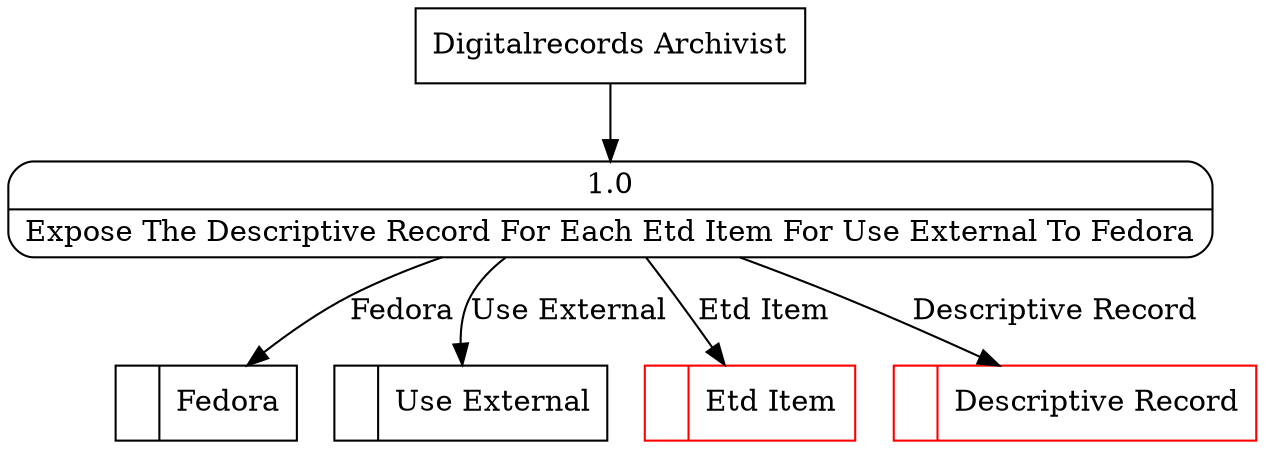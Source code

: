 digraph dfd2{ 
node[shape=record]
200 [label="<f0>  |<f1> Fedora " ];
201 [label="<f0>  |<f1> Use External " ];
202 [label="<f0>  |<f1> Etd Item " color=red];
203 [label="<f0>  |<f1> Descriptive Record " color=red];
204 [label="Digitalrecords Archivist" shape=box];
205 [label="{<f0> 1.0|<f1> Expose The Descriptive Record For Each Etd Item For Use External To Fedora }" shape=Mrecord];
204 -> 205
205 -> 203 [label="Descriptive Record"]
205 -> 202 [label="Etd Item"]
205 -> 201 [label="Use External"]
205 -> 200 [label="Fedora"]
}
